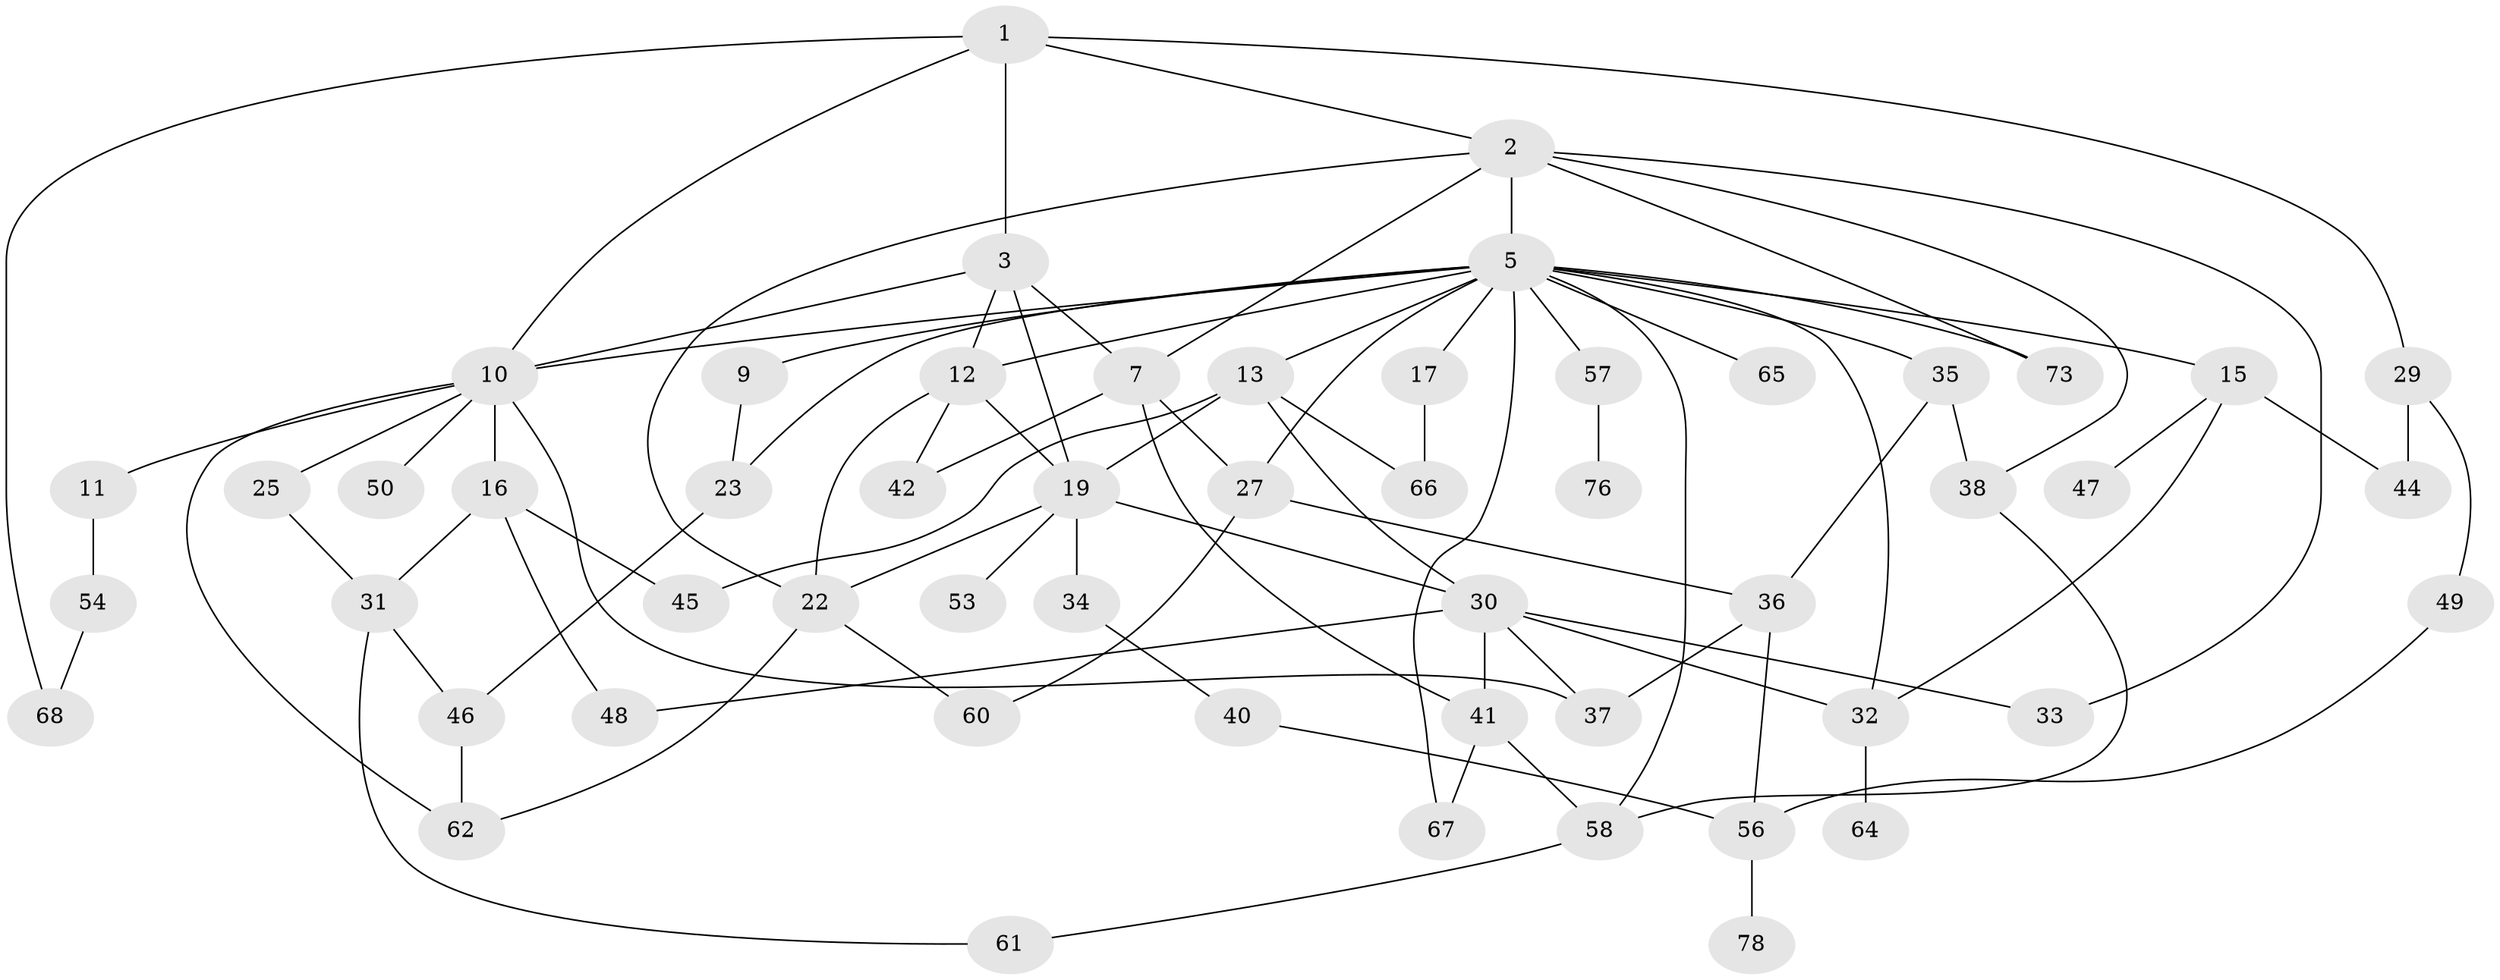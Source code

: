 // original degree distribution, {5: 0.038461538461538464, 7: 0.038461538461538464, 3: 0.19230769230769232, 4: 0.19230769230769232, 6: 0.05128205128205128, 2: 0.3717948717948718, 1: 0.11538461538461539}
// Generated by graph-tools (version 1.1) at 2025/16/03/04/25 18:16:56]
// undirected, 54 vertices, 90 edges
graph export_dot {
graph [start="1"]
  node [color=gray90,style=filled];
  1;
  2;
  3 [super="+4"];
  5 [super="+72+6+26"];
  7 [super="+75+52+39"];
  9;
  10 [super="+14"];
  11;
  12 [super="+69"];
  13;
  15;
  16;
  17 [super="+18"];
  19 [super="+20"];
  22 [super="+24"];
  23;
  25;
  27;
  29;
  30 [super="+70"];
  31 [super="+59"];
  32;
  33;
  34;
  35;
  36;
  37;
  38;
  40;
  41;
  42 [super="+55"];
  44;
  45;
  46;
  47;
  48;
  49;
  50;
  53;
  54 [super="+71"];
  56;
  57;
  58;
  60;
  61 [super="+74"];
  62;
  64;
  65;
  66;
  67;
  68;
  73;
  76;
  78;
  1 -- 2;
  1 -- 3;
  1 -- 29;
  1 -- 68;
  1 -- 10;
  2 -- 5;
  2 -- 33;
  2 -- 73;
  2 -- 38;
  2 -- 22;
  2 -- 7;
  3 -- 7;
  3 -- 12;
  3 -- 19;
  3 -- 10;
  5 -- 9;
  5 -- 65;
  5 -- 32;
  5 -- 35 [weight=2];
  5 -- 67;
  5 -- 73;
  5 -- 10;
  5 -- 13;
  5 -- 15;
  5 -- 17;
  5 -- 57;
  5 -- 27;
  5 -- 58;
  5 -- 23;
  5 -- 12 [weight=2];
  7 -- 41;
  7 -- 42;
  7 -- 27;
  9 -- 23;
  10 -- 11;
  10 -- 25;
  10 -- 16;
  10 -- 50;
  10 -- 37;
  10 -- 62;
  11 -- 54;
  12 -- 22;
  12 -- 42;
  12 -- 19;
  13 -- 19;
  13 -- 30;
  13 -- 45;
  13 -- 66;
  15 -- 32;
  15 -- 44;
  15 -- 47;
  16 -- 31;
  16 -- 48;
  16 -- 45;
  17 -- 66;
  19 -- 22;
  19 -- 34;
  19 -- 53;
  19 -- 30;
  22 -- 60;
  22 -- 62;
  23 -- 46;
  25 -- 31;
  27 -- 36;
  27 -- 60;
  29 -- 49;
  29 -- 44;
  30 -- 32;
  30 -- 48;
  30 -- 33;
  30 -- 37;
  30 -- 41;
  31 -- 61;
  31 -- 46;
  32 -- 64;
  34 -- 40;
  35 -- 36;
  35 -- 38;
  36 -- 37;
  36 -- 56;
  38 -- 58;
  40 -- 56;
  41 -- 58;
  41 -- 67;
  46 -- 62;
  49 -- 56;
  54 -- 68;
  56 -- 78;
  57 -- 76;
  58 -- 61;
}
